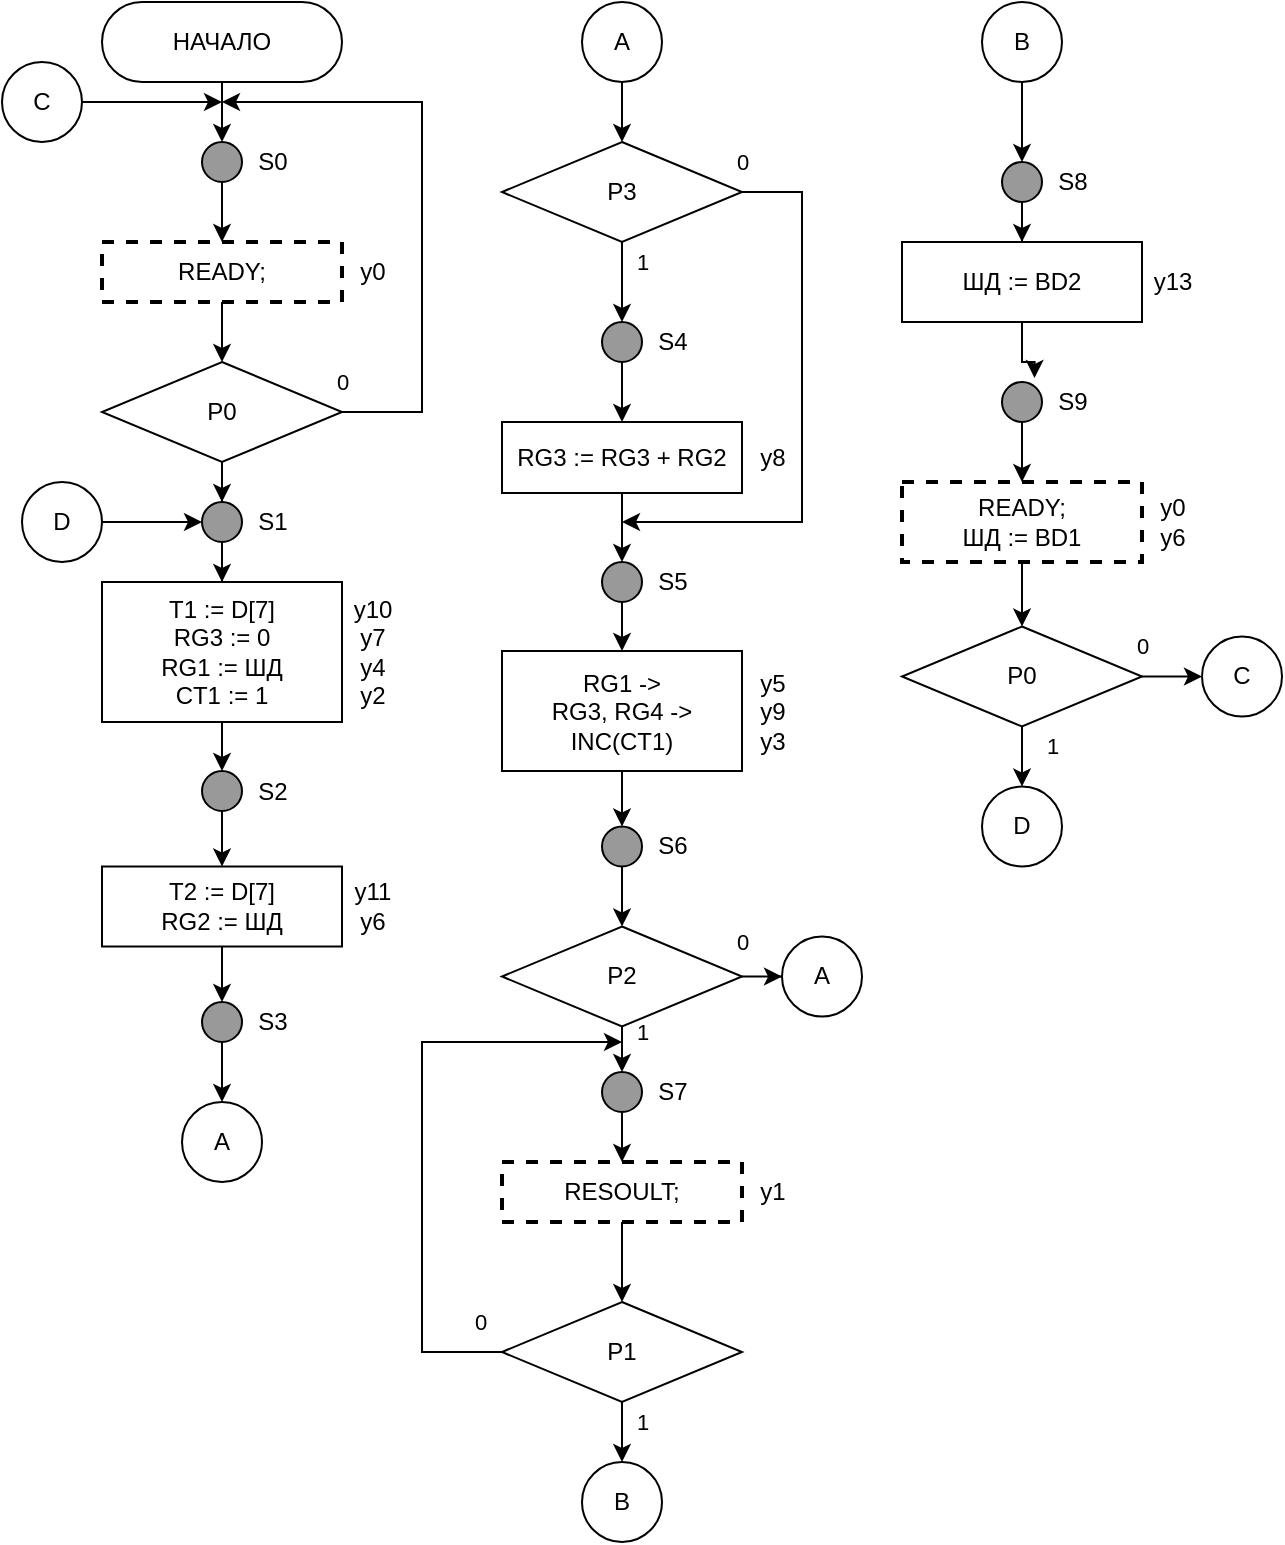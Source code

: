 <mxfile version="14.6.13" type="device"><diagram id="C5RBs43oDa-KdzZeNtuy" name="Page-1"><mxGraphModel dx="1296" dy="655" grid="1" gridSize="10" guides="1" tooltips="1" connect="1" arrows="1" fold="1" page="1" pageScale="1" pageWidth="827" pageHeight="1169" math="0" shadow="0"><root><mxCell id="WIyWlLk6GJQsqaUBKTNV-0"/><mxCell id="WIyWlLk6GJQsqaUBKTNV-1" parent="WIyWlLk6GJQsqaUBKTNV-0"/><mxCell id="kFYerBVZglZWBiQf8Kel-0" value="НАЧАЛО" style="rounded=1;whiteSpace=wrap;html=1;arcSize=50;" vertex="1" parent="WIyWlLk6GJQsqaUBKTNV-1"><mxGeometry x="520" y="40" width="120" height="40" as="geometry"/></mxCell><mxCell id="kFYerBVZglZWBiQf8Kel-1" value="" style="edgeStyle=orthogonalEdgeStyle;rounded=0;orthogonalLoop=1;jettySize=auto;html=1;entryX=0.5;entryY=0;entryDx=0;entryDy=0;" edge="1" parent="WIyWlLk6GJQsqaUBKTNV-1" target="kFYerBVZglZWBiQf8Kel-3"><mxGeometry relative="1" as="geometry"><mxPoint x="580" y="80.0" as="sourcePoint"/></mxGeometry></mxCell><mxCell id="kFYerBVZglZWBiQf8Kel-2" value="" style="edgeStyle=orthogonalEdgeStyle;rounded=0;orthogonalLoop=1;jettySize=auto;html=1;" edge="1" parent="WIyWlLk6GJQsqaUBKTNV-1" source="kFYerBVZglZWBiQf8Kel-3" target="kFYerBVZglZWBiQf8Kel-6"><mxGeometry relative="1" as="geometry"/></mxCell><mxCell id="kFYerBVZglZWBiQf8Kel-3" value="" style="ellipse;whiteSpace=wrap;html=1;aspect=fixed;fillColor=#999999;" vertex="1" parent="WIyWlLk6GJQsqaUBKTNV-1"><mxGeometry x="570" y="110" width="20" height="20" as="geometry"/></mxCell><mxCell id="kFYerBVZglZWBiQf8Kel-4" value="S0" style="text;html=1;align=center;verticalAlign=middle;resizable=0;points=[];autosize=1;strokeColor=none;" vertex="1" parent="WIyWlLk6GJQsqaUBKTNV-1"><mxGeometry x="590" y="110" width="30" height="20" as="geometry"/></mxCell><mxCell id="kFYerBVZglZWBiQf8Kel-5" value="" style="edgeStyle=orthogonalEdgeStyle;rounded=0;orthogonalLoop=1;jettySize=auto;html=1;" edge="1" parent="WIyWlLk6GJQsqaUBKTNV-1" source="kFYerBVZglZWBiQf8Kel-6"><mxGeometry relative="1" as="geometry"><mxPoint x="580" y="220" as="targetPoint"/></mxGeometry></mxCell><mxCell id="kFYerBVZglZWBiQf8Kel-6" value="READY;" style="rounded=0;whiteSpace=wrap;html=1;fillColor=#FFFFFF;dashed=1;perimeterSpacing=0;rotation=0;strokeWidth=2;" vertex="1" parent="WIyWlLk6GJQsqaUBKTNV-1"><mxGeometry x="520" y="160" width="120" height="30" as="geometry"/></mxCell><mxCell id="kFYerBVZglZWBiQf8Kel-7" value="y0" style="text;html=1;align=center;verticalAlign=middle;resizable=0;points=[];autosize=1;strokeColor=none;" vertex="1" parent="WIyWlLk6GJQsqaUBKTNV-1"><mxGeometry x="640" y="165" width="30" height="20" as="geometry"/></mxCell><mxCell id="kFYerBVZglZWBiQf8Kel-8" value="0" style="edgeStyle=orthogonalEdgeStyle;rounded=0;orthogonalLoop=1;jettySize=auto;html=1;exitX=1;exitY=0.5;exitDx=0;exitDy=0;" edge="1" parent="WIyWlLk6GJQsqaUBKTNV-1" source="kFYerBVZglZWBiQf8Kel-10"><mxGeometry x="-1" y="15" relative="1" as="geometry"><mxPoint x="580" y="90.0" as="targetPoint"/><Array as="points"><mxPoint x="680" y="245"/><mxPoint x="680" y="90"/></Array><mxPoint as="offset"/></mxGeometry></mxCell><mxCell id="kFYerBVZglZWBiQf8Kel-9" value="" style="edgeStyle=orthogonalEdgeStyle;rounded=0;orthogonalLoop=1;jettySize=auto;html=1;entryX=0.5;entryY=0;entryDx=0;entryDy=0;" edge="1" parent="WIyWlLk6GJQsqaUBKTNV-1" source="kFYerBVZglZWBiQf8Kel-10" target="kFYerBVZglZWBiQf8Kel-14"><mxGeometry relative="1" as="geometry"/></mxCell><mxCell id="kFYerBVZglZWBiQf8Kel-10" value="P0" style="rhombus;whiteSpace=wrap;html=1;" vertex="1" parent="WIyWlLk6GJQsqaUBKTNV-1"><mxGeometry x="520" y="220" width="120" height="50" as="geometry"/></mxCell><mxCell id="kFYerBVZglZWBiQf8Kel-11" value="" style="edgeStyle=orthogonalEdgeStyle;rounded=0;orthogonalLoop=1;jettySize=auto;html=1;entryX=0.5;entryY=0;entryDx=0;entryDy=0;" edge="1" parent="WIyWlLk6GJQsqaUBKTNV-1" source="kFYerBVZglZWBiQf8Kel-12" target="kFYerBVZglZWBiQf8Kel-18"><mxGeometry relative="1" as="geometry"/></mxCell><mxCell id="kFYerBVZglZWBiQf8Kel-12" value="T1 := D[7]&lt;br&gt;RG3 := 0&lt;br&gt;RG1 := ШД&lt;br&gt;CT1 := 1" style="whiteSpace=wrap;html=1;" vertex="1" parent="WIyWlLk6GJQsqaUBKTNV-1"><mxGeometry x="520" y="330" width="120" height="70" as="geometry"/></mxCell><mxCell id="kFYerBVZglZWBiQf8Kel-13" value="" style="edgeStyle=orthogonalEdgeStyle;rounded=0;orthogonalLoop=1;jettySize=auto;html=1;" edge="1" parent="WIyWlLk6GJQsqaUBKTNV-1" source="kFYerBVZglZWBiQf8Kel-14" target="kFYerBVZglZWBiQf8Kel-12"><mxGeometry relative="1" as="geometry"/></mxCell><mxCell id="kFYerBVZglZWBiQf8Kel-14" value="" style="ellipse;whiteSpace=wrap;html=1;aspect=fixed;fillColor=#999999;" vertex="1" parent="WIyWlLk6GJQsqaUBKTNV-1"><mxGeometry x="570" y="290" width="20" height="20" as="geometry"/></mxCell><mxCell id="kFYerBVZglZWBiQf8Kel-15" value="S1" style="text;html=1;align=center;verticalAlign=middle;resizable=0;points=[];autosize=1;strokeColor=none;" vertex="1" parent="WIyWlLk6GJQsqaUBKTNV-1"><mxGeometry x="590" y="290" width="30" height="20" as="geometry"/></mxCell><mxCell id="kFYerBVZglZWBiQf8Kel-16" value="y10&lt;br&gt;y7&lt;br&gt;y4&lt;br&gt;y2" style="text;html=1;align=center;verticalAlign=middle;resizable=0;points=[];autosize=1;strokeColor=none;" vertex="1" parent="WIyWlLk6GJQsqaUBKTNV-1"><mxGeometry x="640" y="335" width="30" height="60" as="geometry"/></mxCell><mxCell id="kFYerBVZglZWBiQf8Kel-17" value="" style="edgeStyle=orthogonalEdgeStyle;rounded=0;orthogonalLoop=1;jettySize=auto;html=1;" edge="1" parent="WIyWlLk6GJQsqaUBKTNV-1" source="kFYerBVZglZWBiQf8Kel-18" target="kFYerBVZglZWBiQf8Kel-21"><mxGeometry relative="1" as="geometry"/></mxCell><mxCell id="kFYerBVZglZWBiQf8Kel-18" value="" style="ellipse;whiteSpace=wrap;html=1;aspect=fixed;fillColor=#999999;" vertex="1" parent="WIyWlLk6GJQsqaUBKTNV-1"><mxGeometry x="570" y="424.5" width="20" height="20" as="geometry"/></mxCell><mxCell id="kFYerBVZglZWBiQf8Kel-19" value="S2" style="text;html=1;align=center;verticalAlign=middle;resizable=0;points=[];autosize=1;strokeColor=none;" vertex="1" parent="WIyWlLk6GJQsqaUBKTNV-1"><mxGeometry x="590" y="424.5" width="30" height="20" as="geometry"/></mxCell><mxCell id="kFYerBVZglZWBiQf8Kel-20" value="" style="edgeStyle=orthogonalEdgeStyle;rounded=0;orthogonalLoop=1;jettySize=auto;html=1;entryX=0.5;entryY=0;entryDx=0;entryDy=0;" edge="1" parent="WIyWlLk6GJQsqaUBKTNV-1" source="kFYerBVZglZWBiQf8Kel-21" target="kFYerBVZglZWBiQf8Kel-24"><mxGeometry relative="1" as="geometry"/></mxCell><mxCell id="kFYerBVZglZWBiQf8Kel-21" value="T2 := D[7]&lt;span&gt;&lt;br&gt;RG2 := ШД&lt;/span&gt;" style="whiteSpace=wrap;html=1;" vertex="1" parent="WIyWlLk6GJQsqaUBKTNV-1"><mxGeometry x="520" y="472.25" width="120" height="40" as="geometry"/></mxCell><mxCell id="kFYerBVZglZWBiQf8Kel-22" value="y11&lt;br&gt;y6" style="text;html=1;align=center;verticalAlign=middle;resizable=0;points=[];autosize=1;strokeColor=none;" vertex="1" parent="WIyWlLk6GJQsqaUBKTNV-1"><mxGeometry x="640" y="477.25" width="30" height="30" as="geometry"/></mxCell><mxCell id="kFYerBVZglZWBiQf8Kel-23" value="" style="edgeStyle=orthogonalEdgeStyle;rounded=0;orthogonalLoop=1;jettySize=auto;html=1;" edge="1" parent="WIyWlLk6GJQsqaUBKTNV-1" source="kFYerBVZglZWBiQf8Kel-24"><mxGeometry relative="1" as="geometry"><mxPoint x="580" y="590" as="targetPoint"/></mxGeometry></mxCell><mxCell id="kFYerBVZglZWBiQf8Kel-24" value="" style="ellipse;whiteSpace=wrap;html=1;aspect=fixed;fillColor=#999999;" vertex="1" parent="WIyWlLk6GJQsqaUBKTNV-1"><mxGeometry x="570" y="540" width="20" height="20" as="geometry"/></mxCell><mxCell id="kFYerBVZglZWBiQf8Kel-25" value="S3" style="text;html=1;align=center;verticalAlign=middle;resizable=0;points=[];autosize=1;strokeColor=none;" vertex="1" parent="WIyWlLk6GJQsqaUBKTNV-1"><mxGeometry x="590" y="540" width="30" height="20" as="geometry"/></mxCell><mxCell id="kFYerBVZglZWBiQf8Kel-26" value="A" style="ellipse;whiteSpace=wrap;html=1;aspect=fixed;strokeWidth=1;fillColor=#FFFFFF;gradientColor=none;" vertex="1" parent="WIyWlLk6GJQsqaUBKTNV-1"><mxGeometry x="560" y="590" width="40" height="40" as="geometry"/></mxCell><mxCell id="kFYerBVZglZWBiQf8Kel-27" value="" style="edgeStyle=orthogonalEdgeStyle;rounded=0;orthogonalLoop=1;jettySize=auto;html=1;" edge="1" parent="WIyWlLk6GJQsqaUBKTNV-1" source="kFYerBVZglZWBiQf8Kel-28" target="kFYerBVZglZWBiQf8Kel-31"><mxGeometry relative="1" as="geometry"/></mxCell><mxCell id="kFYerBVZglZWBiQf8Kel-28" value="A" style="ellipse;whiteSpace=wrap;html=1;aspect=fixed;strokeWidth=1;fillColor=#FFFFFF;gradientColor=none;" vertex="1" parent="WIyWlLk6GJQsqaUBKTNV-1"><mxGeometry x="760" y="40" width="40" height="40" as="geometry"/></mxCell><mxCell id="kFYerBVZglZWBiQf8Kel-29" value="1" style="edgeStyle=orthogonalEdgeStyle;rounded=0;orthogonalLoop=1;jettySize=auto;html=1;entryX=0.5;entryY=0;entryDx=0;entryDy=0;" edge="1" parent="WIyWlLk6GJQsqaUBKTNV-1" source="kFYerBVZglZWBiQf8Kel-31" target="kFYerBVZglZWBiQf8Kel-33"><mxGeometry x="-0.5" y="10" relative="1" as="geometry"><mxPoint as="offset"/></mxGeometry></mxCell><mxCell id="kFYerBVZglZWBiQf8Kel-30" value="0" style="edgeStyle=orthogonalEdgeStyle;rounded=0;orthogonalLoop=1;jettySize=auto;html=1;exitX=1;exitY=0.5;exitDx=0;exitDy=0;" edge="1" parent="WIyWlLk6GJQsqaUBKTNV-1" source="kFYerBVZglZWBiQf8Kel-31"><mxGeometry x="-1" y="15" relative="1" as="geometry"><mxPoint x="780" y="300" as="targetPoint"/><Array as="points"><mxPoint x="870" y="135"/><mxPoint x="870" y="300"/></Array><mxPoint as="offset"/></mxGeometry></mxCell><mxCell id="kFYerBVZglZWBiQf8Kel-31" value="P3" style="rhombus;whiteSpace=wrap;html=1;" vertex="1" parent="WIyWlLk6GJQsqaUBKTNV-1"><mxGeometry x="720" y="110" width="120" height="50" as="geometry"/></mxCell><mxCell id="kFYerBVZglZWBiQf8Kel-32" value="" style="edgeStyle=orthogonalEdgeStyle;rounded=0;orthogonalLoop=1;jettySize=auto;html=1;" edge="1" parent="WIyWlLk6GJQsqaUBKTNV-1" source="kFYerBVZglZWBiQf8Kel-33" target="kFYerBVZglZWBiQf8Kel-36"><mxGeometry relative="1" as="geometry"/></mxCell><mxCell id="kFYerBVZglZWBiQf8Kel-33" value="" style="ellipse;whiteSpace=wrap;html=1;aspect=fixed;fillColor=#999999;" vertex="1" parent="WIyWlLk6GJQsqaUBKTNV-1"><mxGeometry x="770" y="200" width="20" height="20" as="geometry"/></mxCell><mxCell id="kFYerBVZglZWBiQf8Kel-34" value="S4" style="text;html=1;align=center;verticalAlign=middle;resizable=0;points=[];autosize=1;strokeColor=none;" vertex="1" parent="WIyWlLk6GJQsqaUBKTNV-1"><mxGeometry x="790" y="200" width="30" height="20" as="geometry"/></mxCell><mxCell id="kFYerBVZglZWBiQf8Kel-35" value="" style="edgeStyle=orthogonalEdgeStyle;rounded=0;orthogonalLoop=1;jettySize=auto;html=1;entryX=0.5;entryY=0;entryDx=0;entryDy=0;" edge="1" parent="WIyWlLk6GJQsqaUBKTNV-1" source="kFYerBVZglZWBiQf8Kel-36" target="kFYerBVZglZWBiQf8Kel-39"><mxGeometry relative="1" as="geometry"/></mxCell><mxCell id="kFYerBVZglZWBiQf8Kel-36" value="RG3 := RG3 + RG2" style="whiteSpace=wrap;html=1;" vertex="1" parent="WIyWlLk6GJQsqaUBKTNV-1"><mxGeometry x="720" y="250" width="120" height="35.5" as="geometry"/></mxCell><mxCell id="kFYerBVZglZWBiQf8Kel-37" value="y8" style="text;html=1;align=center;verticalAlign=middle;resizable=0;points=[];autosize=1;strokeColor=none;" vertex="1" parent="WIyWlLk6GJQsqaUBKTNV-1"><mxGeometry x="840" y="257.75" width="30" height="20" as="geometry"/></mxCell><mxCell id="kFYerBVZglZWBiQf8Kel-38" value="" style="edgeStyle=orthogonalEdgeStyle;rounded=0;orthogonalLoop=1;jettySize=auto;html=1;" edge="1" parent="WIyWlLk6GJQsqaUBKTNV-1" source="kFYerBVZglZWBiQf8Kel-39" target="kFYerBVZglZWBiQf8Kel-42"><mxGeometry relative="1" as="geometry"/></mxCell><mxCell id="kFYerBVZglZWBiQf8Kel-39" value="" style="ellipse;whiteSpace=wrap;html=1;aspect=fixed;fillColor=#999999;" vertex="1" parent="WIyWlLk6GJQsqaUBKTNV-1"><mxGeometry x="770" y="320" width="20" height="20" as="geometry"/></mxCell><mxCell id="kFYerBVZglZWBiQf8Kel-40" value="S5" style="text;html=1;align=center;verticalAlign=middle;resizable=0;points=[];autosize=1;strokeColor=none;" vertex="1" parent="WIyWlLk6GJQsqaUBKTNV-1"><mxGeometry x="790" y="320" width="30" height="20" as="geometry"/></mxCell><mxCell id="kFYerBVZglZWBiQf8Kel-41" value="" style="edgeStyle=orthogonalEdgeStyle;rounded=0;orthogonalLoop=1;jettySize=auto;html=1;entryX=0.5;entryY=0;entryDx=0;entryDy=0;" edge="1" parent="WIyWlLk6GJQsqaUBKTNV-1" source="kFYerBVZglZWBiQf8Kel-42" target="kFYerBVZglZWBiQf8Kel-45"><mxGeometry relative="1" as="geometry"/></mxCell><mxCell id="kFYerBVZglZWBiQf8Kel-42" value="RG1 -&amp;gt;&lt;br&gt;RG3, RG4 -&amp;gt;&lt;br&gt;INC(CT1)" style="whiteSpace=wrap;html=1;" vertex="1" parent="WIyWlLk6GJQsqaUBKTNV-1"><mxGeometry x="720" y="364.5" width="120" height="60" as="geometry"/></mxCell><mxCell id="kFYerBVZglZWBiQf8Kel-43" value="y5&lt;br&gt;y9&lt;br&gt;y3" style="text;html=1;align=center;verticalAlign=middle;resizable=0;points=[];autosize=1;strokeColor=none;" vertex="1" parent="WIyWlLk6GJQsqaUBKTNV-1"><mxGeometry x="840" y="369.5" width="30" height="50" as="geometry"/></mxCell><mxCell id="kFYerBVZglZWBiQf8Kel-44" value="" style="edgeStyle=orthogonalEdgeStyle;rounded=0;orthogonalLoop=1;jettySize=auto;html=1;" edge="1" parent="WIyWlLk6GJQsqaUBKTNV-1" source="kFYerBVZglZWBiQf8Kel-45" target="kFYerBVZglZWBiQf8Kel-49"><mxGeometry relative="1" as="geometry"/></mxCell><mxCell id="kFYerBVZglZWBiQf8Kel-45" value="" style="ellipse;whiteSpace=wrap;html=1;aspect=fixed;fillColor=#999999;" vertex="1" parent="WIyWlLk6GJQsqaUBKTNV-1"><mxGeometry x="770" y="452.25" width="20" height="20" as="geometry"/></mxCell><mxCell id="kFYerBVZglZWBiQf8Kel-46" value="S6" style="text;html=1;align=center;verticalAlign=middle;resizable=0;points=[];autosize=1;strokeColor=none;" vertex="1" parent="WIyWlLk6GJQsqaUBKTNV-1"><mxGeometry x="790" y="452.25" width="30" height="20" as="geometry"/></mxCell><mxCell id="kFYerBVZglZWBiQf8Kel-47" value="1" style="edgeStyle=orthogonalEdgeStyle;rounded=0;orthogonalLoop=1;jettySize=auto;html=1;entryX=0.5;entryY=0;entryDx=0;entryDy=0;" edge="1" parent="WIyWlLk6GJQsqaUBKTNV-1" source="kFYerBVZglZWBiQf8Kel-49" target="kFYerBVZglZWBiQf8Kel-52"><mxGeometry x="0.302" y="10" relative="1" as="geometry"><mxPoint as="offset"/></mxGeometry></mxCell><mxCell id="kFYerBVZglZWBiQf8Kel-48" value="0" style="edgeStyle=orthogonalEdgeStyle;rounded=0;orthogonalLoop=1;jettySize=auto;html=1;" edge="1" parent="WIyWlLk6GJQsqaUBKTNV-1" source="kFYerBVZglZWBiQf8Kel-49" target="kFYerBVZglZWBiQf8Kel-50"><mxGeometry x="-1" y="17" relative="1" as="geometry"><mxPoint as="offset"/></mxGeometry></mxCell><mxCell id="kFYerBVZglZWBiQf8Kel-49" value="P2" style="rhombus;whiteSpace=wrap;html=1;" vertex="1" parent="WIyWlLk6GJQsqaUBKTNV-1"><mxGeometry x="720" y="502.25" width="120" height="50" as="geometry"/></mxCell><mxCell id="kFYerBVZglZWBiQf8Kel-50" value="A" style="ellipse;whiteSpace=wrap;html=1;aspect=fixed;strokeWidth=1;fillColor=#FFFFFF;gradientColor=none;" vertex="1" parent="WIyWlLk6GJQsqaUBKTNV-1"><mxGeometry x="860" y="507.25" width="40" height="40" as="geometry"/></mxCell><mxCell id="kFYerBVZglZWBiQf8Kel-51" value="" style="edgeStyle=orthogonalEdgeStyle;rounded=0;orthogonalLoop=1;jettySize=auto;html=1;" edge="1" parent="WIyWlLk6GJQsqaUBKTNV-1" source="kFYerBVZglZWBiQf8Kel-52"><mxGeometry relative="1" as="geometry"><mxPoint x="780" y="620" as="targetPoint"/></mxGeometry></mxCell><mxCell id="kFYerBVZglZWBiQf8Kel-52" value="" style="ellipse;whiteSpace=wrap;html=1;aspect=fixed;fillColor=#999999;" vertex="1" parent="WIyWlLk6GJQsqaUBKTNV-1"><mxGeometry x="770" y="575" width="20" height="20" as="geometry"/></mxCell><mxCell id="kFYerBVZglZWBiQf8Kel-53" value="S7" style="text;html=1;align=center;verticalAlign=middle;resizable=0;points=[];autosize=1;strokeColor=none;" vertex="1" parent="WIyWlLk6GJQsqaUBKTNV-1"><mxGeometry x="790" y="575" width="30" height="20" as="geometry"/></mxCell><mxCell id="kFYerBVZglZWBiQf8Kel-87" value="" style="edgeStyle=orthogonalEdgeStyle;rounded=0;orthogonalLoop=1;jettySize=auto;html=1;entryX=-0.125;entryY=-0.1;entryDx=0;entryDy=0;entryPerimeter=0;" edge="1" parent="WIyWlLk6GJQsqaUBKTNV-1" source="kFYerBVZglZWBiQf8Kel-88" target="kFYerBVZglZWBiQf8Kel-95"><mxGeometry relative="1" as="geometry"/></mxCell><mxCell id="kFYerBVZglZWBiQf8Kel-88" value="ШД := BD2" style="whiteSpace=wrap;html=1;" vertex="1" parent="WIyWlLk6GJQsqaUBKTNV-1"><mxGeometry x="920" y="160" width="120" height="40" as="geometry"/></mxCell><mxCell id="kFYerBVZglZWBiQf8Kel-89" value="y13" style="text;html=1;align=center;verticalAlign=middle;resizable=0;points=[];autosize=1;strokeColor=none;" vertex="1" parent="WIyWlLk6GJQsqaUBKTNV-1"><mxGeometry x="1040" y="170" width="30" height="20" as="geometry"/></mxCell><mxCell id="kFYerBVZglZWBiQf8Kel-90" value="" style="edgeStyle=orthogonalEdgeStyle;rounded=0;orthogonalLoop=1;jettySize=auto;html=1;" edge="1" parent="WIyWlLk6GJQsqaUBKTNV-1" source="kFYerBVZglZWBiQf8Kel-91" target="kFYerBVZglZWBiQf8Kel-88"><mxGeometry relative="1" as="geometry"/></mxCell><mxCell id="kFYerBVZglZWBiQf8Kel-91" value="" style="ellipse;whiteSpace=wrap;html=1;aspect=fixed;fillColor=#999999;" vertex="1" parent="WIyWlLk6GJQsqaUBKTNV-1"><mxGeometry x="970" y="120" width="20" height="20" as="geometry"/></mxCell><mxCell id="kFYerBVZglZWBiQf8Kel-92" value="S8" style="text;html=1;align=center;verticalAlign=middle;resizable=0;points=[];autosize=1;strokeColor=none;" vertex="1" parent="WIyWlLk6GJQsqaUBKTNV-1"><mxGeometry x="990" y="120" width="30" height="20" as="geometry"/></mxCell><mxCell id="kFYerBVZglZWBiQf8Kel-93" value="" style="edgeStyle=orthogonalEdgeStyle;rounded=0;orthogonalLoop=1;jettySize=auto;html=1;" edge="1" parent="WIyWlLk6GJQsqaUBKTNV-1" source="kFYerBVZglZWBiQf8Kel-94" target="kFYerBVZglZWBiQf8Kel-97"><mxGeometry relative="1" as="geometry"/></mxCell><mxCell id="kFYerBVZglZWBiQf8Kel-94" value="" style="ellipse;whiteSpace=wrap;html=1;aspect=fixed;fillColor=#999999;" vertex="1" parent="WIyWlLk6GJQsqaUBKTNV-1"><mxGeometry x="970" y="230" width="20" height="20" as="geometry"/></mxCell><mxCell id="kFYerBVZglZWBiQf8Kel-95" value="S9" style="text;html=1;align=center;verticalAlign=middle;resizable=0;points=[];autosize=1;strokeColor=none;" vertex="1" parent="WIyWlLk6GJQsqaUBKTNV-1"><mxGeometry x="990" y="230" width="30" height="20" as="geometry"/></mxCell><mxCell id="kFYerBVZglZWBiQf8Kel-96" value="" style="edgeStyle=orthogonalEdgeStyle;rounded=0;orthogonalLoop=1;jettySize=auto;html=1;" edge="1" parent="WIyWlLk6GJQsqaUBKTNV-1" source="kFYerBVZglZWBiQf8Kel-97" target="kFYerBVZglZWBiQf8Kel-104"><mxGeometry relative="1" as="geometry"/></mxCell><mxCell id="kFYerBVZglZWBiQf8Kel-97" value="READY;&lt;br&gt;ШД := BD1" style="rounded=0;whiteSpace=wrap;html=1;fillColor=#FFFFFF;dashed=1;perimeterSpacing=0;rotation=0;strokeWidth=2;" vertex="1" parent="WIyWlLk6GJQsqaUBKTNV-1"><mxGeometry x="920" y="280" width="120" height="40" as="geometry"/></mxCell><mxCell id="kFYerBVZglZWBiQf8Kel-98" value="y0&lt;br&gt;y6" style="text;html=1;align=center;verticalAlign=middle;resizable=0;points=[];autosize=1;strokeColor=none;" vertex="1" parent="WIyWlLk6GJQsqaUBKTNV-1"><mxGeometry x="1040" y="285" width="30" height="30" as="geometry"/></mxCell><mxCell id="kFYerBVZglZWBiQf8Kel-100" value="" style="edgeStyle=orthogonalEdgeStyle;rounded=0;orthogonalLoop=1;jettySize=auto;html=1;entryX=0.5;entryY=0;entryDx=0;entryDy=0;" edge="1" parent="WIyWlLk6GJQsqaUBKTNV-1" source="kFYerBVZglZWBiQf8Kel-101" target="kFYerBVZglZWBiQf8Kel-91"><mxGeometry relative="1" as="geometry"/></mxCell><mxCell id="kFYerBVZglZWBiQf8Kel-101" value="B" style="ellipse;whiteSpace=wrap;html=1;aspect=fixed;strokeWidth=1;fillColor=#FFFFFF;gradientColor=none;" vertex="1" parent="WIyWlLk6GJQsqaUBKTNV-1"><mxGeometry x="960" y="40" width="40" height="40" as="geometry"/></mxCell><mxCell id="kFYerBVZglZWBiQf8Kel-102" value="0" style="edgeStyle=orthogonalEdgeStyle;rounded=0;orthogonalLoop=1;jettySize=auto;html=1;" edge="1" parent="WIyWlLk6GJQsqaUBKTNV-1" source="kFYerBVZglZWBiQf8Kel-104"><mxGeometry x="-1" y="15" relative="1" as="geometry"><mxPoint x="1070" y="377.25" as="targetPoint"/><mxPoint as="offset"/></mxGeometry></mxCell><mxCell id="kFYerBVZglZWBiQf8Kel-103" value="1" style="edgeStyle=orthogonalEdgeStyle;rounded=0;orthogonalLoop=1;jettySize=auto;html=1;" edge="1" parent="WIyWlLk6GJQsqaUBKTNV-1" source="kFYerBVZglZWBiQf8Kel-104" target="kFYerBVZglZWBiQf8Kel-106"><mxGeometry x="0.2" y="15" relative="1" as="geometry"><mxPoint as="offset"/></mxGeometry></mxCell><mxCell id="kFYerBVZglZWBiQf8Kel-104" value="P0" style="rhombus;whiteSpace=wrap;html=1;" vertex="1" parent="WIyWlLk6GJQsqaUBKTNV-1"><mxGeometry x="920" y="352.25" width="120" height="50" as="geometry"/></mxCell><mxCell id="kFYerBVZglZWBiQf8Kel-105" value="C" style="ellipse;whiteSpace=wrap;html=1;aspect=fixed;strokeWidth=1;fillColor=#FFFFFF;gradientColor=none;" vertex="1" parent="WIyWlLk6GJQsqaUBKTNV-1"><mxGeometry x="1070" y="357.25" width="40" height="40" as="geometry"/></mxCell><mxCell id="kFYerBVZglZWBiQf8Kel-106" value="D" style="ellipse;whiteSpace=wrap;html=1;aspect=fixed;strokeWidth=1;fillColor=#FFFFFF;gradientColor=none;" vertex="1" parent="WIyWlLk6GJQsqaUBKTNV-1"><mxGeometry x="960" y="432.25" width="40" height="40" as="geometry"/></mxCell><mxCell id="kFYerBVZglZWBiQf8Kel-107" value="" style="edgeStyle=orthogonalEdgeStyle;rounded=0;orthogonalLoop=1;jettySize=auto;html=1;" edge="1" parent="WIyWlLk6GJQsqaUBKTNV-1" source="kFYerBVZglZWBiQf8Kel-108"><mxGeometry relative="1" as="geometry"><mxPoint x="580" y="90.0" as="targetPoint"/></mxGeometry></mxCell><mxCell id="kFYerBVZglZWBiQf8Kel-108" value="C" style="ellipse;whiteSpace=wrap;html=1;aspect=fixed;strokeWidth=1;fillColor=#FFFFFF;gradientColor=none;" vertex="1" parent="WIyWlLk6GJQsqaUBKTNV-1"><mxGeometry x="470" y="70" width="40" height="40" as="geometry"/></mxCell><mxCell id="kFYerBVZglZWBiQf8Kel-109" value="" style="edgeStyle=orthogonalEdgeStyle;rounded=0;orthogonalLoop=1;jettySize=auto;html=1;" edge="1" parent="WIyWlLk6GJQsqaUBKTNV-1" source="kFYerBVZglZWBiQf8Kel-110"><mxGeometry relative="1" as="geometry"><mxPoint x="570" y="300" as="targetPoint"/></mxGeometry></mxCell><mxCell id="kFYerBVZglZWBiQf8Kel-110" value="D" style="ellipse;whiteSpace=wrap;html=1;aspect=fixed;strokeWidth=1;fillColor=#FFFFFF;gradientColor=none;" vertex="1" parent="WIyWlLk6GJQsqaUBKTNV-1"><mxGeometry x="480" y="280" width="40" height="40" as="geometry"/></mxCell><mxCell id="kFYerBVZglZWBiQf8Kel-111" value="" style="edgeStyle=orthogonalEdgeStyle;rounded=0;orthogonalLoop=1;jettySize=auto;html=1;" edge="1" parent="WIyWlLk6GJQsqaUBKTNV-1" source="kFYerBVZglZWBiQf8Kel-112" target="kFYerBVZglZWBiQf8Kel-115"><mxGeometry relative="1" as="geometry"/></mxCell><mxCell id="kFYerBVZglZWBiQf8Kel-112" value="RESOULT;" style="rounded=0;whiteSpace=wrap;html=1;fillColor=#FFFFFF;dashed=1;perimeterSpacing=0;rotation=0;strokeWidth=2;" vertex="1" parent="WIyWlLk6GJQsqaUBKTNV-1"><mxGeometry x="720" y="620" width="120" height="30" as="geometry"/></mxCell><mxCell id="kFYerBVZglZWBiQf8Kel-113" value="y1" style="text;html=1;align=center;verticalAlign=middle;resizable=0;points=[];autosize=1;strokeColor=none;" vertex="1" parent="WIyWlLk6GJQsqaUBKTNV-1"><mxGeometry x="840" y="625" width="30" height="20" as="geometry"/></mxCell><mxCell id="kFYerBVZglZWBiQf8Kel-114" value="1" style="edgeStyle=orthogonalEdgeStyle;rounded=0;orthogonalLoop=1;jettySize=auto;html=1;" edge="1" parent="WIyWlLk6GJQsqaUBKTNV-1" source="kFYerBVZglZWBiQf8Kel-115" target="kFYerBVZglZWBiQf8Kel-116"><mxGeometry x="0.2" y="10" relative="1" as="geometry"><mxPoint as="offset"/></mxGeometry></mxCell><mxCell id="kFYerBVZglZWBiQf8Kel-118" value="0" style="edgeStyle=orthogonalEdgeStyle;rounded=0;orthogonalLoop=1;jettySize=auto;html=1;exitX=0;exitY=0.5;exitDx=0;exitDy=0;" edge="1" parent="WIyWlLk6GJQsqaUBKTNV-1" source="kFYerBVZglZWBiQf8Kel-115"><mxGeometry x="-0.932" y="-15" relative="1" as="geometry"><mxPoint x="780" y="560" as="targetPoint"/><Array as="points"><mxPoint x="680" y="715"/><mxPoint x="680" y="560"/></Array><mxPoint x="-1" as="offset"/></mxGeometry></mxCell><mxCell id="kFYerBVZglZWBiQf8Kel-115" value="P1" style="rhombus;whiteSpace=wrap;html=1;" vertex="1" parent="WIyWlLk6GJQsqaUBKTNV-1"><mxGeometry x="720" y="690" width="120" height="50" as="geometry"/></mxCell><mxCell id="kFYerBVZglZWBiQf8Kel-116" value="B" style="ellipse;whiteSpace=wrap;html=1;aspect=fixed;strokeWidth=1;fillColor=#FFFFFF;gradientColor=none;" vertex="1" parent="WIyWlLk6GJQsqaUBKTNV-1"><mxGeometry x="760" y="770" width="40" height="40" as="geometry"/></mxCell></root></mxGraphModel></diagram></mxfile>